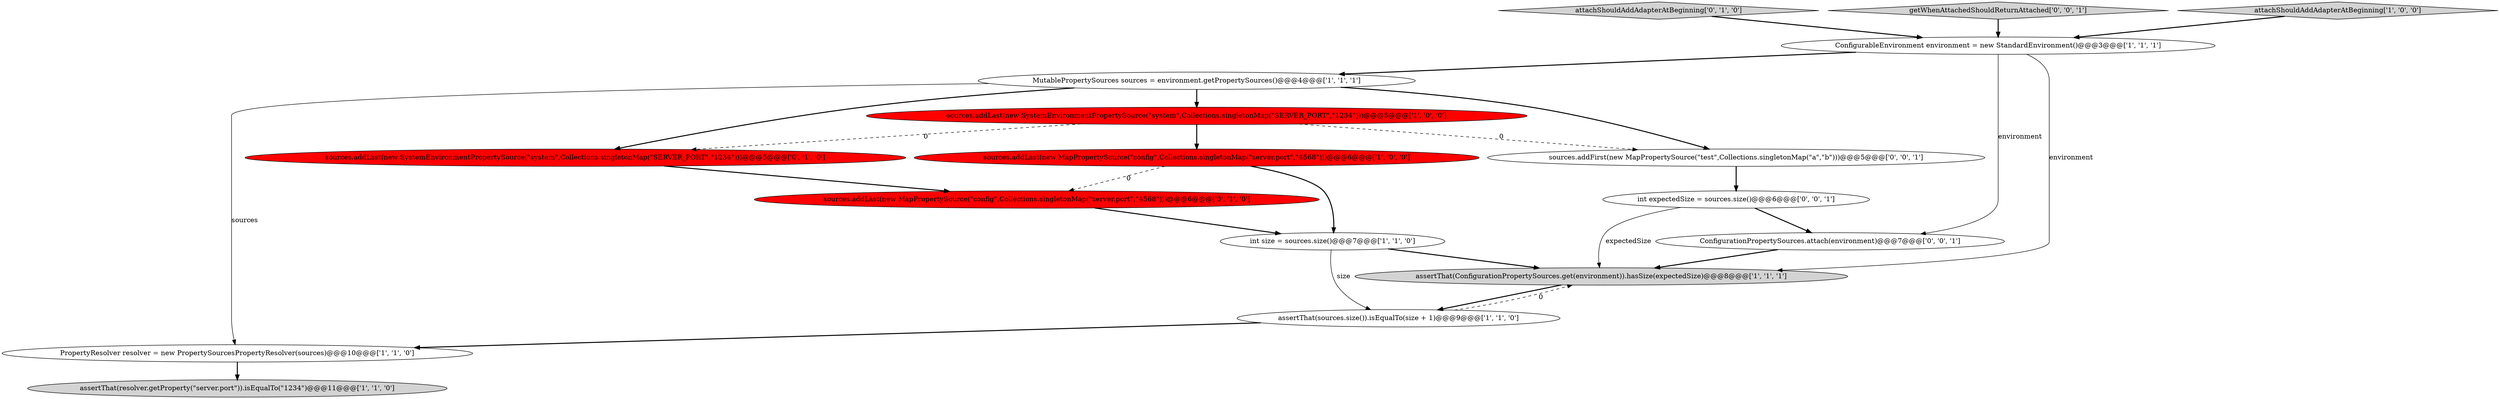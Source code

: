 digraph {
4 [style = filled, label = "ConfigurableEnvironment environment = new StandardEnvironment()@@@3@@@['1', '1', '1']", fillcolor = white, shape = ellipse image = "AAA0AAABBB1BBB"];
7 [style = filled, label = "sources.addLast(new SystemEnvironmentPropertySource(\"system\",Collections.singletonMap(\"SERVER_PORT\",\"1234\")))@@@5@@@['1', '0', '0']", fillcolor = red, shape = ellipse image = "AAA1AAABBB1BBB"];
8 [style = filled, label = "sources.addLast(new MapPropertySource(\"config\",Collections.singletonMap(\"server.port\",\"4568\")))@@@6@@@['1', '0', '0']", fillcolor = red, shape = ellipse image = "AAA1AAABBB1BBB"];
2 [style = filled, label = "MutablePropertySources sources = environment.getPropertySources()@@@4@@@['1', '1', '1']", fillcolor = white, shape = ellipse image = "AAA0AAABBB1BBB"];
10 [style = filled, label = "attachShouldAddAdapterAtBeginning['0', '1', '0']", fillcolor = lightgray, shape = diamond image = "AAA0AAABBB2BBB"];
0 [style = filled, label = "PropertyResolver resolver = new PropertySourcesPropertyResolver(sources)@@@10@@@['1', '1', '0']", fillcolor = white, shape = ellipse image = "AAA0AAABBB1BBB"];
9 [style = filled, label = "int size = sources.size()@@@7@@@['1', '1', '0']", fillcolor = white, shape = ellipse image = "AAA0AAABBB1BBB"];
15 [style = filled, label = "int expectedSize = sources.size()@@@6@@@['0', '0', '1']", fillcolor = white, shape = ellipse image = "AAA0AAABBB3BBB"];
6 [style = filled, label = "assertThat(ConfigurationPropertySources.get(environment)).hasSize(expectedSize)@@@8@@@['1', '1', '1']", fillcolor = lightgray, shape = ellipse image = "AAA0AAABBB1BBB"];
13 [style = filled, label = "getWhenAttachedShouldReturnAttached['0', '0', '1']", fillcolor = lightgray, shape = diamond image = "AAA0AAABBB3BBB"];
11 [style = filled, label = "sources.addLast(new SystemEnvironmentPropertySource(\"system\",Collections.singletonMap(\"SERVER_PORT\",\"1234\")))@@@5@@@['0', '1', '0']", fillcolor = red, shape = ellipse image = "AAA1AAABBB2BBB"];
16 [style = filled, label = "sources.addFirst(new MapPropertySource(\"test\",Collections.singletonMap(\"a\",\"b\")))@@@5@@@['0', '0', '1']", fillcolor = white, shape = ellipse image = "AAA0AAABBB3BBB"];
3 [style = filled, label = "assertThat(sources.size()).isEqualTo(size + 1)@@@9@@@['1', '1', '0']", fillcolor = white, shape = ellipse image = "AAA0AAABBB1BBB"];
14 [style = filled, label = "ConfigurationPropertySources.attach(environment)@@@7@@@['0', '0', '1']", fillcolor = white, shape = ellipse image = "AAA0AAABBB3BBB"];
1 [style = filled, label = "assertThat(resolver.getProperty(\"server.port\")).isEqualTo(\"1234\")@@@11@@@['1', '1', '0']", fillcolor = lightgray, shape = ellipse image = "AAA0AAABBB1BBB"];
12 [style = filled, label = "sources.addLast(new MapPropertySource(\"config\",Collections.singletonMap(\"server.port\",\"4568\")))@@@6@@@['0', '1', '0']", fillcolor = red, shape = ellipse image = "AAA1AAABBB2BBB"];
5 [style = filled, label = "attachShouldAddAdapterAtBeginning['1', '0', '0']", fillcolor = lightgray, shape = diamond image = "AAA0AAABBB1BBB"];
6->3 [style = bold, label=""];
16->15 [style = bold, label=""];
3->6 [style = dashed, label="0"];
15->14 [style = bold, label=""];
7->16 [style = dashed, label="0"];
4->6 [style = solid, label="environment"];
7->11 [style = dashed, label="0"];
8->12 [style = dashed, label="0"];
11->12 [style = bold, label=""];
4->2 [style = bold, label=""];
7->8 [style = bold, label=""];
12->9 [style = bold, label=""];
15->6 [style = solid, label="expectedSize"];
2->0 [style = solid, label="sources"];
3->0 [style = bold, label=""];
9->6 [style = bold, label=""];
0->1 [style = bold, label=""];
5->4 [style = bold, label=""];
8->9 [style = bold, label=""];
10->4 [style = bold, label=""];
4->14 [style = solid, label="environment"];
9->3 [style = solid, label="size"];
2->7 [style = bold, label=""];
2->11 [style = bold, label=""];
14->6 [style = bold, label=""];
13->4 [style = bold, label=""];
2->16 [style = bold, label=""];
}

